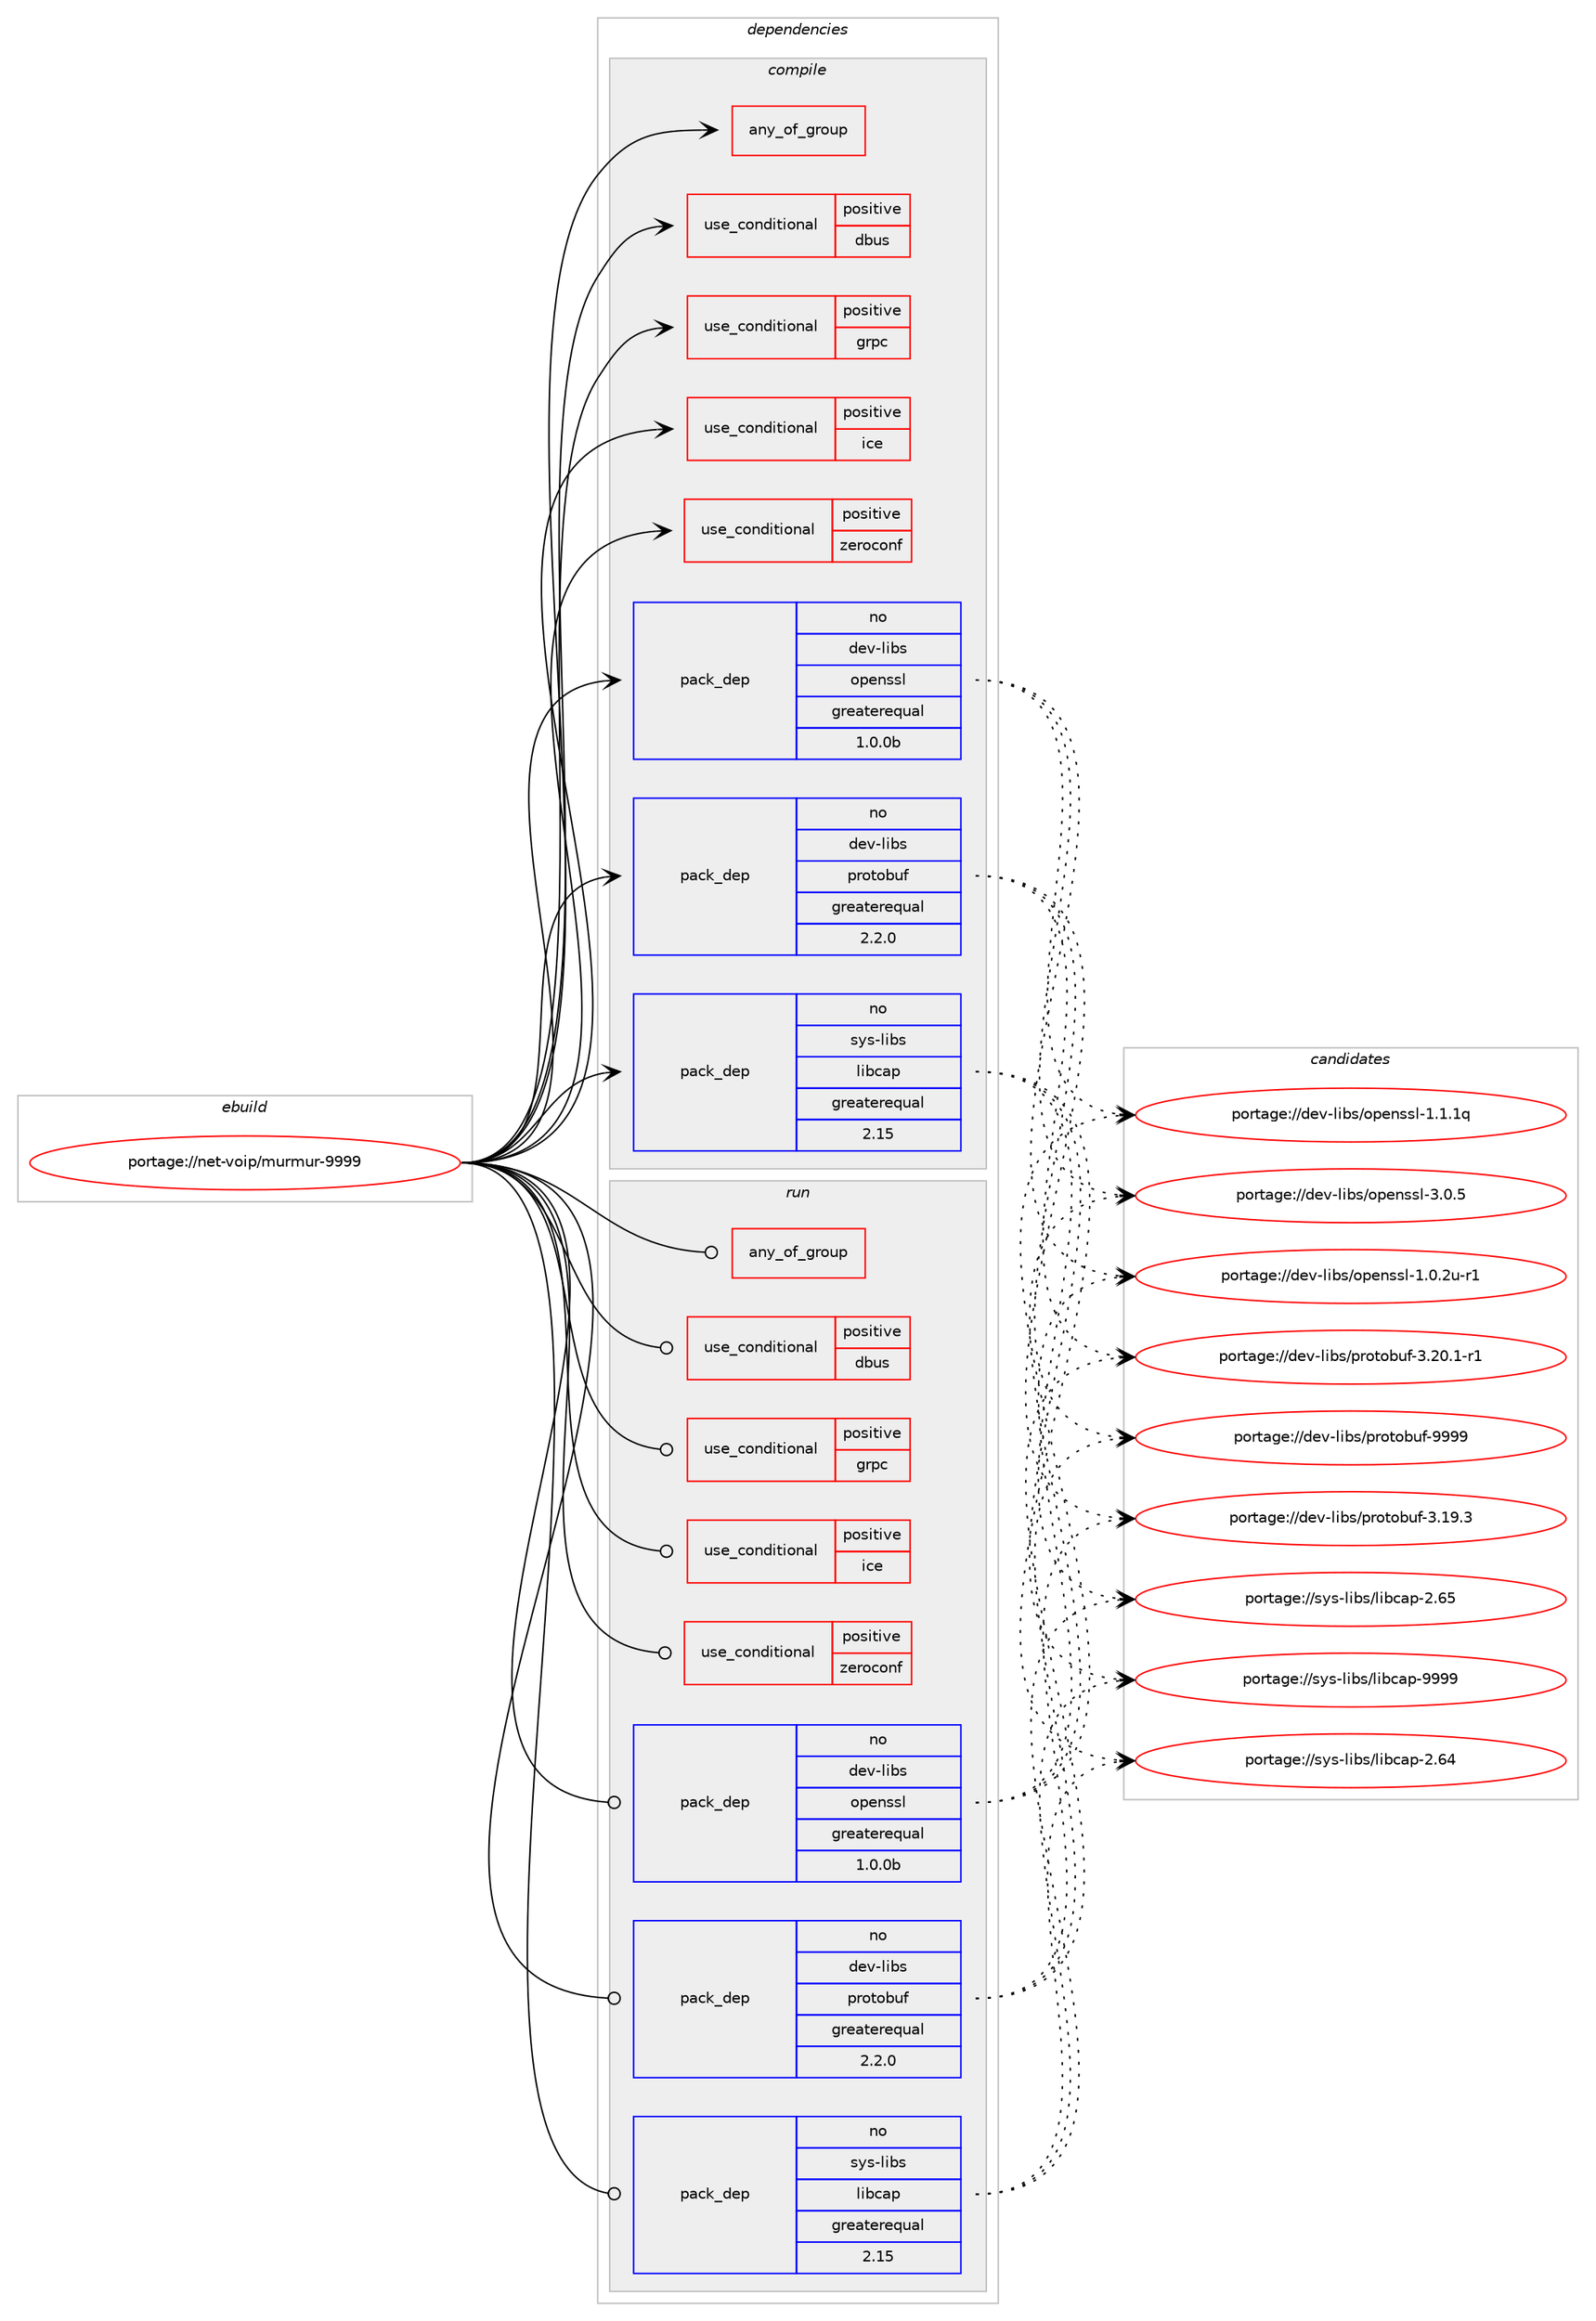 digraph prolog {

# *************
# Graph options
# *************

newrank=true;
concentrate=true;
compound=true;
graph [rankdir=LR,fontname=Helvetica,fontsize=10,ranksep=1.5];#, ranksep=2.5, nodesep=0.2];
edge  [arrowhead=vee];
node  [fontname=Helvetica,fontsize=10];

# **********
# The ebuild
# **********

subgraph cluster_leftcol {
color=gray;
rank=same;
label=<<i>ebuild</i>>;
id [label="portage://net-voip/murmur-9999", color=red, width=4, href="../net-voip/murmur-9999.svg"];
}

# ****************
# The dependencies
# ****************

subgraph cluster_midcol {
color=gray;
label=<<i>dependencies</i>>;
subgraph cluster_compile {
fillcolor="#eeeeee";
style=filled;
label=<<i>compile</i>>;
subgraph any5 {
dependency150 [label=<<TABLE BORDER="0" CELLBORDER="1" CELLSPACING="0" CELLPADDING="4"><TR><TD CELLPADDING="10">any_of_group</TD></TR></TABLE>>, shape=none, color=red];# *** BEGIN UNKNOWN DEPENDENCY TYPE (TODO) ***
# dependency150 -> package_dependency(portage://net-voip/murmur-9999,install,no,dev-qt,qtsql,none,[,,],[slot(5)],[use(enable(sqlite),none)])
# *** END UNKNOWN DEPENDENCY TYPE (TODO) ***

# *** BEGIN UNKNOWN DEPENDENCY TYPE (TODO) ***
# dependency150 -> package_dependency(portage://net-voip/murmur-9999,install,no,dev-qt,qtsql,none,[,,],[slot(5)],[use(enable(mysql),none)])
# *** END UNKNOWN DEPENDENCY TYPE (TODO) ***

}
id:e -> dependency150:w [weight=20,style="solid",arrowhead="vee"];
subgraph cond70 {
dependency151 [label=<<TABLE BORDER="0" CELLBORDER="1" CELLSPACING="0" CELLPADDING="4"><TR><TD ROWSPAN="3" CELLPADDING="10">use_conditional</TD></TR><TR><TD>positive</TD></TR><TR><TD>dbus</TD></TR></TABLE>>, shape=none, color=red];
# *** BEGIN UNKNOWN DEPENDENCY TYPE (TODO) ***
# dependency151 -> package_dependency(portage://net-voip/murmur-9999,install,no,dev-qt,qtdbus,none,[,,],[slot(5)],[])
# *** END UNKNOWN DEPENDENCY TYPE (TODO) ***

}
id:e -> dependency151:w [weight=20,style="solid",arrowhead="vee"];
subgraph cond71 {
dependency152 [label=<<TABLE BORDER="0" CELLBORDER="1" CELLSPACING="0" CELLPADDING="4"><TR><TD ROWSPAN="3" CELLPADDING="10">use_conditional</TD></TR><TR><TD>positive</TD></TR><TR><TD>grpc</TD></TR></TABLE>>, shape=none, color=red];
# *** BEGIN UNKNOWN DEPENDENCY TYPE (TODO) ***
# dependency152 -> package_dependency(portage://net-voip/murmur-9999,install,no,net-libs,grpc,none,[,,],[],[])
# *** END UNKNOWN DEPENDENCY TYPE (TODO) ***

}
id:e -> dependency152:w [weight=20,style="solid",arrowhead="vee"];
subgraph cond72 {
dependency153 [label=<<TABLE BORDER="0" CELLBORDER="1" CELLSPACING="0" CELLPADDING="4"><TR><TD ROWSPAN="3" CELLPADDING="10">use_conditional</TD></TR><TR><TD>positive</TD></TR><TR><TD>ice</TD></TR></TABLE>>, shape=none, color=red];
# *** BEGIN UNKNOWN DEPENDENCY TYPE (TODO) ***
# dependency153 -> package_dependency(portage://net-voip/murmur-9999,install,no,dev-libs,Ice,none,[,,],any_same_slot,[])
# *** END UNKNOWN DEPENDENCY TYPE (TODO) ***

}
id:e -> dependency153:w [weight=20,style="solid",arrowhead="vee"];
subgraph cond73 {
dependency154 [label=<<TABLE BORDER="0" CELLBORDER="1" CELLSPACING="0" CELLPADDING="4"><TR><TD ROWSPAN="3" CELLPADDING="10">use_conditional</TD></TR><TR><TD>positive</TD></TR><TR><TD>zeroconf</TD></TR></TABLE>>, shape=none, color=red];
# *** BEGIN UNKNOWN DEPENDENCY TYPE (TODO) ***
# dependency154 -> package_dependency(portage://net-voip/murmur-9999,install,no,net-dns,avahi,none,[,,],[],[use(enable(mdnsresponder-compat),none)])
# *** END UNKNOWN DEPENDENCY TYPE (TODO) ***

}
id:e -> dependency154:w [weight=20,style="solid",arrowhead="vee"];
# *** BEGIN UNKNOWN DEPENDENCY TYPE (TODO) ***
# id -> package_dependency(portage://net-voip/murmur-9999,install,no,acct-group,murmur,none,[,,],[],[])
# *** END UNKNOWN DEPENDENCY TYPE (TODO) ***

# *** BEGIN UNKNOWN DEPENDENCY TYPE (TODO) ***
# id -> package_dependency(portage://net-voip/murmur-9999,install,no,acct-user,murmur,none,[,,],[],[])
# *** END UNKNOWN DEPENDENCY TYPE (TODO) ***

# *** BEGIN UNKNOWN DEPENDENCY TYPE (TODO) ***
# id -> package_dependency(portage://net-voip/murmur-9999,install,no,dev-libs,boost,none,[,,],[],[])
# *** END UNKNOWN DEPENDENCY TYPE (TODO) ***

subgraph pack77 {
dependency155 [label=<<TABLE BORDER="0" CELLBORDER="1" CELLSPACING="0" CELLPADDING="4" WIDTH="220"><TR><TD ROWSPAN="6" CELLPADDING="30">pack_dep</TD></TR><TR><TD WIDTH="110">no</TD></TR><TR><TD>dev-libs</TD></TR><TR><TD>openssl</TD></TR><TR><TD>greaterequal</TD></TR><TR><TD>1.0.0b</TD></TR></TABLE>>, shape=none, color=blue];
}
id:e -> dependency155:w [weight=20,style="solid",arrowhead="vee"];
subgraph pack78 {
dependency156 [label=<<TABLE BORDER="0" CELLBORDER="1" CELLSPACING="0" CELLPADDING="4" WIDTH="220"><TR><TD ROWSPAN="6" CELLPADDING="30">pack_dep</TD></TR><TR><TD WIDTH="110">no</TD></TR><TR><TD>dev-libs</TD></TR><TR><TD>protobuf</TD></TR><TR><TD>greaterequal</TD></TR><TR><TD>2.2.0</TD></TR></TABLE>>, shape=none, color=blue];
}
id:e -> dependency156:w [weight=20,style="solid",arrowhead="vee"];
# *** BEGIN UNKNOWN DEPENDENCY TYPE (TODO) ***
# id -> package_dependency(portage://net-voip/murmur-9999,install,no,dev-qt,qtcore,none,[,,],[slot(5)],[])
# *** END UNKNOWN DEPENDENCY TYPE (TODO) ***

# *** BEGIN UNKNOWN DEPENDENCY TYPE (TODO) ***
# id -> package_dependency(portage://net-voip/murmur-9999,install,no,dev-qt,qtnetwork,none,[,,],[slot(5)],[])
# *** END UNKNOWN DEPENDENCY TYPE (TODO) ***

# *** BEGIN UNKNOWN DEPENDENCY TYPE (TODO) ***
# id -> package_dependency(portage://net-voip/murmur-9999,install,no,dev-qt,qttest,none,[,,],[slot(5)],[])
# *** END UNKNOWN DEPENDENCY TYPE (TODO) ***

# *** BEGIN UNKNOWN DEPENDENCY TYPE (TODO) ***
# id -> package_dependency(portage://net-voip/murmur-9999,install,no,dev-qt,qtxml,none,[,,],[slot(5)],[])
# *** END UNKNOWN DEPENDENCY TYPE (TODO) ***

# *** BEGIN UNKNOWN DEPENDENCY TYPE (TODO) ***
# id -> package_dependency(portage://net-voip/murmur-9999,install,no,sys-apps,lsb-release,none,[,,],[],[])
# *** END UNKNOWN DEPENDENCY TYPE (TODO) ***

subgraph pack79 {
dependency157 [label=<<TABLE BORDER="0" CELLBORDER="1" CELLSPACING="0" CELLPADDING="4" WIDTH="220"><TR><TD ROWSPAN="6" CELLPADDING="30">pack_dep</TD></TR><TR><TD WIDTH="110">no</TD></TR><TR><TD>sys-libs</TD></TR><TR><TD>libcap</TD></TR><TR><TD>greaterequal</TD></TR><TR><TD>2.15</TD></TR></TABLE>>, shape=none, color=blue];
}
id:e -> dependency157:w [weight=20,style="solid",arrowhead="vee"];
}
subgraph cluster_compileandrun {
fillcolor="#eeeeee";
style=filled;
label=<<i>compile and run</i>>;
}
subgraph cluster_run {
fillcolor="#eeeeee";
style=filled;
label=<<i>run</i>>;
subgraph any6 {
dependency158 [label=<<TABLE BORDER="0" CELLBORDER="1" CELLSPACING="0" CELLPADDING="4"><TR><TD CELLPADDING="10">any_of_group</TD></TR></TABLE>>, shape=none, color=red];# *** BEGIN UNKNOWN DEPENDENCY TYPE (TODO) ***
# dependency158 -> package_dependency(portage://net-voip/murmur-9999,run,no,dev-qt,qtsql,none,[,,],[slot(5)],[use(enable(sqlite),none)])
# *** END UNKNOWN DEPENDENCY TYPE (TODO) ***

# *** BEGIN UNKNOWN DEPENDENCY TYPE (TODO) ***
# dependency158 -> package_dependency(portage://net-voip/murmur-9999,run,no,dev-qt,qtsql,none,[,,],[slot(5)],[use(enable(mysql),none)])
# *** END UNKNOWN DEPENDENCY TYPE (TODO) ***

}
id:e -> dependency158:w [weight=20,style="solid",arrowhead="odot"];
subgraph cond74 {
dependency159 [label=<<TABLE BORDER="0" CELLBORDER="1" CELLSPACING="0" CELLPADDING="4"><TR><TD ROWSPAN="3" CELLPADDING="10">use_conditional</TD></TR><TR><TD>positive</TD></TR><TR><TD>dbus</TD></TR></TABLE>>, shape=none, color=red];
# *** BEGIN UNKNOWN DEPENDENCY TYPE (TODO) ***
# dependency159 -> package_dependency(portage://net-voip/murmur-9999,run,no,dev-qt,qtdbus,none,[,,],[slot(5)],[])
# *** END UNKNOWN DEPENDENCY TYPE (TODO) ***

}
id:e -> dependency159:w [weight=20,style="solid",arrowhead="odot"];
subgraph cond75 {
dependency160 [label=<<TABLE BORDER="0" CELLBORDER="1" CELLSPACING="0" CELLPADDING="4"><TR><TD ROWSPAN="3" CELLPADDING="10">use_conditional</TD></TR><TR><TD>positive</TD></TR><TR><TD>grpc</TD></TR></TABLE>>, shape=none, color=red];
# *** BEGIN UNKNOWN DEPENDENCY TYPE (TODO) ***
# dependency160 -> package_dependency(portage://net-voip/murmur-9999,run,no,net-libs,grpc,none,[,,],[],[])
# *** END UNKNOWN DEPENDENCY TYPE (TODO) ***

}
id:e -> dependency160:w [weight=20,style="solid",arrowhead="odot"];
subgraph cond76 {
dependency161 [label=<<TABLE BORDER="0" CELLBORDER="1" CELLSPACING="0" CELLPADDING="4"><TR><TD ROWSPAN="3" CELLPADDING="10">use_conditional</TD></TR><TR><TD>positive</TD></TR><TR><TD>ice</TD></TR></TABLE>>, shape=none, color=red];
# *** BEGIN UNKNOWN DEPENDENCY TYPE (TODO) ***
# dependency161 -> package_dependency(portage://net-voip/murmur-9999,run,no,dev-libs,Ice,none,[,,],any_same_slot,[])
# *** END UNKNOWN DEPENDENCY TYPE (TODO) ***

}
id:e -> dependency161:w [weight=20,style="solid",arrowhead="odot"];
subgraph cond77 {
dependency162 [label=<<TABLE BORDER="0" CELLBORDER="1" CELLSPACING="0" CELLPADDING="4"><TR><TD ROWSPAN="3" CELLPADDING="10">use_conditional</TD></TR><TR><TD>positive</TD></TR><TR><TD>zeroconf</TD></TR></TABLE>>, shape=none, color=red];
# *** BEGIN UNKNOWN DEPENDENCY TYPE (TODO) ***
# dependency162 -> package_dependency(portage://net-voip/murmur-9999,run,no,net-dns,avahi,none,[,,],[],[use(enable(mdnsresponder-compat),none)])
# *** END UNKNOWN DEPENDENCY TYPE (TODO) ***

}
id:e -> dependency162:w [weight=20,style="solid",arrowhead="odot"];
# *** BEGIN UNKNOWN DEPENDENCY TYPE (TODO) ***
# id -> package_dependency(portage://net-voip/murmur-9999,run,no,acct-group,murmur,none,[,,],[],[])
# *** END UNKNOWN DEPENDENCY TYPE (TODO) ***

# *** BEGIN UNKNOWN DEPENDENCY TYPE (TODO) ***
# id -> package_dependency(portage://net-voip/murmur-9999,run,no,acct-user,murmur,none,[,,],[],[])
# *** END UNKNOWN DEPENDENCY TYPE (TODO) ***

subgraph pack80 {
dependency163 [label=<<TABLE BORDER="0" CELLBORDER="1" CELLSPACING="0" CELLPADDING="4" WIDTH="220"><TR><TD ROWSPAN="6" CELLPADDING="30">pack_dep</TD></TR><TR><TD WIDTH="110">no</TD></TR><TR><TD>dev-libs</TD></TR><TR><TD>openssl</TD></TR><TR><TD>greaterequal</TD></TR><TR><TD>1.0.0b</TD></TR></TABLE>>, shape=none, color=blue];
}
id:e -> dependency163:w [weight=20,style="solid",arrowhead="odot"];
subgraph pack81 {
dependency164 [label=<<TABLE BORDER="0" CELLBORDER="1" CELLSPACING="0" CELLPADDING="4" WIDTH="220"><TR><TD ROWSPAN="6" CELLPADDING="30">pack_dep</TD></TR><TR><TD WIDTH="110">no</TD></TR><TR><TD>dev-libs</TD></TR><TR><TD>protobuf</TD></TR><TR><TD>greaterequal</TD></TR><TR><TD>2.2.0</TD></TR></TABLE>>, shape=none, color=blue];
}
id:e -> dependency164:w [weight=20,style="solid",arrowhead="odot"];
# *** BEGIN UNKNOWN DEPENDENCY TYPE (TODO) ***
# id -> package_dependency(portage://net-voip/murmur-9999,run,no,dev-qt,qtcore,none,[,,],[slot(5)],[])
# *** END UNKNOWN DEPENDENCY TYPE (TODO) ***

# *** BEGIN UNKNOWN DEPENDENCY TYPE (TODO) ***
# id -> package_dependency(portage://net-voip/murmur-9999,run,no,dev-qt,qtnetwork,none,[,,],[slot(5)],[])
# *** END UNKNOWN DEPENDENCY TYPE (TODO) ***

# *** BEGIN UNKNOWN DEPENDENCY TYPE (TODO) ***
# id -> package_dependency(portage://net-voip/murmur-9999,run,no,dev-qt,qtxml,none,[,,],[slot(5)],[])
# *** END UNKNOWN DEPENDENCY TYPE (TODO) ***

# *** BEGIN UNKNOWN DEPENDENCY TYPE (TODO) ***
# id -> package_dependency(portage://net-voip/murmur-9999,run,no,sys-apps,lsb-release,none,[,,],[],[])
# *** END UNKNOWN DEPENDENCY TYPE (TODO) ***

subgraph pack82 {
dependency165 [label=<<TABLE BORDER="0" CELLBORDER="1" CELLSPACING="0" CELLPADDING="4" WIDTH="220"><TR><TD ROWSPAN="6" CELLPADDING="30">pack_dep</TD></TR><TR><TD WIDTH="110">no</TD></TR><TR><TD>sys-libs</TD></TR><TR><TD>libcap</TD></TR><TR><TD>greaterequal</TD></TR><TR><TD>2.15</TD></TR></TABLE>>, shape=none, color=blue];
}
id:e -> dependency165:w [weight=20,style="solid",arrowhead="odot"];
# *** BEGIN UNKNOWN DEPENDENCY TYPE (TODO) ***
# id -> package_dependency(portage://net-voip/murmur-9999,run,no,virtual,tmpfiles,none,[,,],[],[])
# *** END UNKNOWN DEPENDENCY TYPE (TODO) ***

}
}

# **************
# The candidates
# **************

subgraph cluster_choices {
rank=same;
color=gray;
label=<<i>candidates</i>>;

subgraph choice77 {
color=black;
nodesep=1;
choice1001011184510810598115471111121011101151151084549464846501174511449 [label="portage://dev-libs/openssl-1.0.2u-r1", color=red, width=4,href="../dev-libs/openssl-1.0.2u-r1.svg"];
choice100101118451081059811547111112101110115115108454946494649113 [label="portage://dev-libs/openssl-1.1.1q", color=red, width=4,href="../dev-libs/openssl-1.1.1q.svg"];
choice100101118451081059811547111112101110115115108455146484653 [label="portage://dev-libs/openssl-3.0.5", color=red, width=4,href="../dev-libs/openssl-3.0.5.svg"];
dependency155:e -> choice1001011184510810598115471111121011101151151084549464846501174511449:w [style=dotted,weight="100"];
dependency155:e -> choice100101118451081059811547111112101110115115108454946494649113:w [style=dotted,weight="100"];
dependency155:e -> choice100101118451081059811547111112101110115115108455146484653:w [style=dotted,weight="100"];
}
subgraph choice78 {
color=black;
nodesep=1;
choice1001011184510810598115471121141111161119811710245514649574651 [label="portage://dev-libs/protobuf-3.19.3", color=red, width=4,href="../dev-libs/protobuf-3.19.3.svg"];
choice10010111845108105981154711211411111611198117102455146504846494511449 [label="portage://dev-libs/protobuf-3.20.1-r1", color=red, width=4,href="../dev-libs/protobuf-3.20.1-r1.svg"];
choice100101118451081059811547112114111116111981171024557575757 [label="portage://dev-libs/protobuf-9999", color=red, width=4,href="../dev-libs/protobuf-9999.svg"];
dependency156:e -> choice1001011184510810598115471121141111161119811710245514649574651:w [style=dotted,weight="100"];
dependency156:e -> choice10010111845108105981154711211411111611198117102455146504846494511449:w [style=dotted,weight="100"];
dependency156:e -> choice100101118451081059811547112114111116111981171024557575757:w [style=dotted,weight="100"];
}
subgraph choice79 {
color=black;
nodesep=1;
choice1151211154510810598115471081059899971124550465452 [label="portage://sys-libs/libcap-2.64", color=red, width=4,href="../sys-libs/libcap-2.64.svg"];
choice1151211154510810598115471081059899971124550465453 [label="portage://sys-libs/libcap-2.65", color=red, width=4,href="../sys-libs/libcap-2.65.svg"];
choice1151211154510810598115471081059899971124557575757 [label="portage://sys-libs/libcap-9999", color=red, width=4,href="../sys-libs/libcap-9999.svg"];
dependency157:e -> choice1151211154510810598115471081059899971124550465452:w [style=dotted,weight="100"];
dependency157:e -> choice1151211154510810598115471081059899971124550465453:w [style=dotted,weight="100"];
dependency157:e -> choice1151211154510810598115471081059899971124557575757:w [style=dotted,weight="100"];
}
subgraph choice80 {
color=black;
nodesep=1;
choice1001011184510810598115471111121011101151151084549464846501174511449 [label="portage://dev-libs/openssl-1.0.2u-r1", color=red, width=4,href="../dev-libs/openssl-1.0.2u-r1.svg"];
choice100101118451081059811547111112101110115115108454946494649113 [label="portage://dev-libs/openssl-1.1.1q", color=red, width=4,href="../dev-libs/openssl-1.1.1q.svg"];
choice100101118451081059811547111112101110115115108455146484653 [label="portage://dev-libs/openssl-3.0.5", color=red, width=4,href="../dev-libs/openssl-3.0.5.svg"];
dependency163:e -> choice1001011184510810598115471111121011101151151084549464846501174511449:w [style=dotted,weight="100"];
dependency163:e -> choice100101118451081059811547111112101110115115108454946494649113:w [style=dotted,weight="100"];
dependency163:e -> choice100101118451081059811547111112101110115115108455146484653:w [style=dotted,weight="100"];
}
subgraph choice81 {
color=black;
nodesep=1;
choice1001011184510810598115471121141111161119811710245514649574651 [label="portage://dev-libs/protobuf-3.19.3", color=red, width=4,href="../dev-libs/protobuf-3.19.3.svg"];
choice10010111845108105981154711211411111611198117102455146504846494511449 [label="portage://dev-libs/protobuf-3.20.1-r1", color=red, width=4,href="../dev-libs/protobuf-3.20.1-r1.svg"];
choice100101118451081059811547112114111116111981171024557575757 [label="portage://dev-libs/protobuf-9999", color=red, width=4,href="../dev-libs/protobuf-9999.svg"];
dependency164:e -> choice1001011184510810598115471121141111161119811710245514649574651:w [style=dotted,weight="100"];
dependency164:e -> choice10010111845108105981154711211411111611198117102455146504846494511449:w [style=dotted,weight="100"];
dependency164:e -> choice100101118451081059811547112114111116111981171024557575757:w [style=dotted,weight="100"];
}
subgraph choice82 {
color=black;
nodesep=1;
choice1151211154510810598115471081059899971124550465452 [label="portage://sys-libs/libcap-2.64", color=red, width=4,href="../sys-libs/libcap-2.64.svg"];
choice1151211154510810598115471081059899971124550465453 [label="portage://sys-libs/libcap-2.65", color=red, width=4,href="../sys-libs/libcap-2.65.svg"];
choice1151211154510810598115471081059899971124557575757 [label="portage://sys-libs/libcap-9999", color=red, width=4,href="../sys-libs/libcap-9999.svg"];
dependency165:e -> choice1151211154510810598115471081059899971124550465452:w [style=dotted,weight="100"];
dependency165:e -> choice1151211154510810598115471081059899971124550465453:w [style=dotted,weight="100"];
dependency165:e -> choice1151211154510810598115471081059899971124557575757:w [style=dotted,weight="100"];
}
}

}
